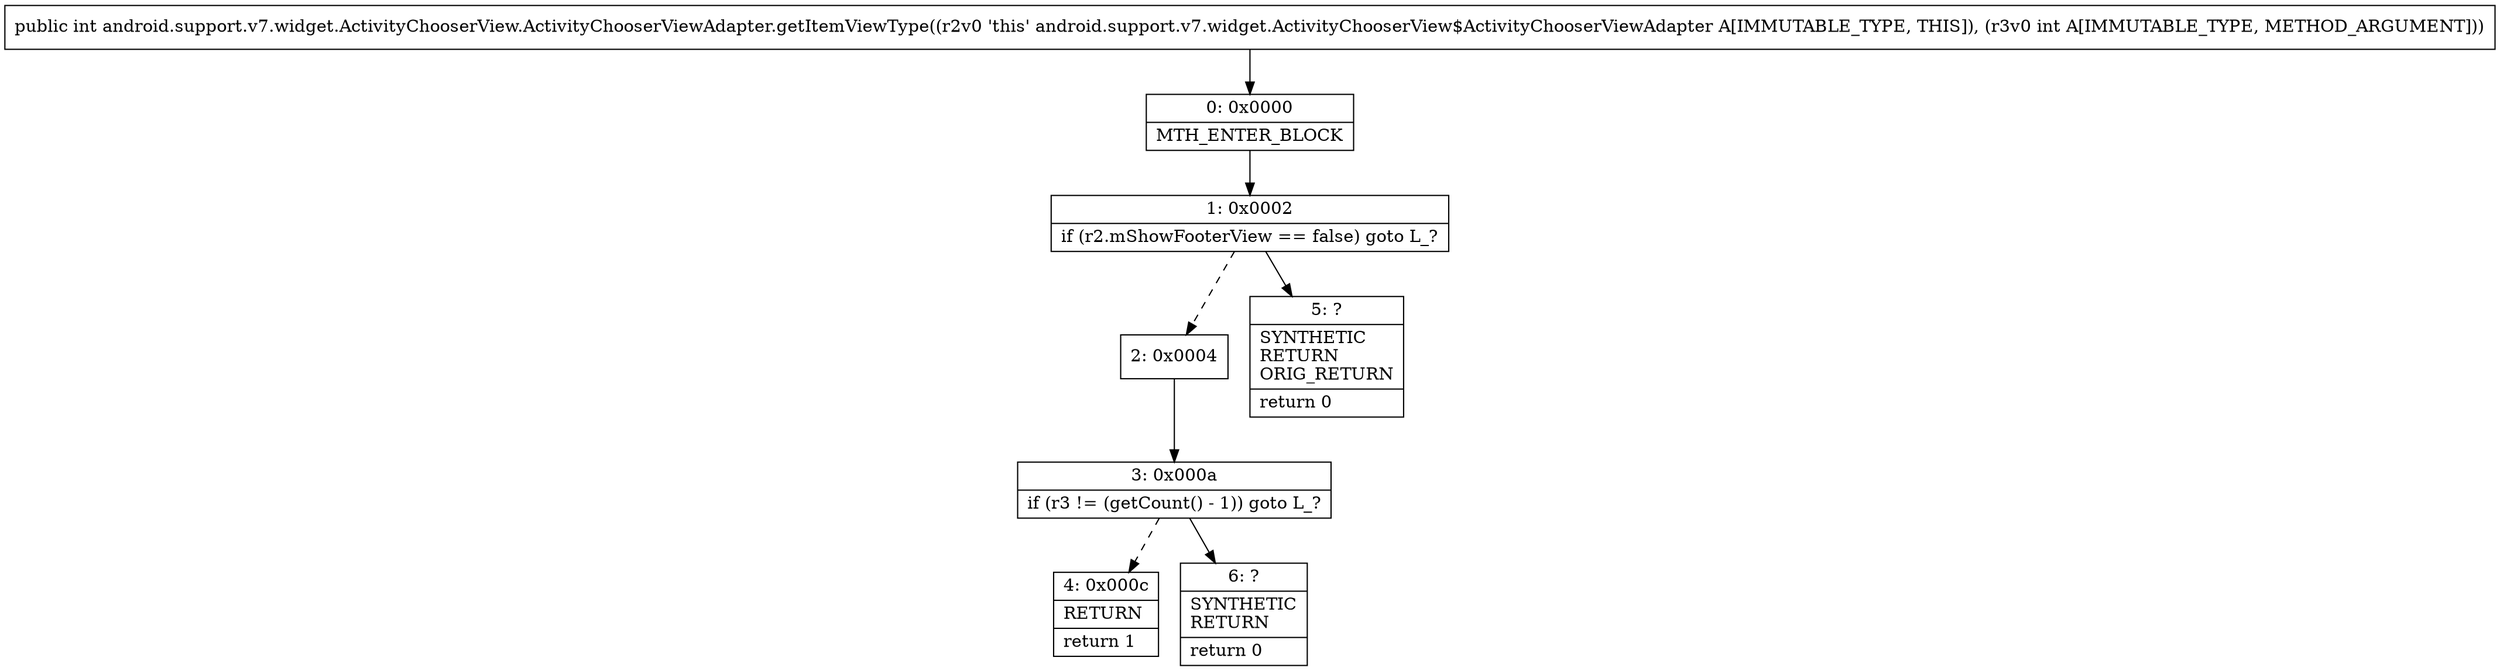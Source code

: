 digraph "CFG forandroid.support.v7.widget.ActivityChooserView.ActivityChooserViewAdapter.getItemViewType(I)I" {
Node_0 [shape=record,label="{0\:\ 0x0000|MTH_ENTER_BLOCK\l}"];
Node_1 [shape=record,label="{1\:\ 0x0002|if (r2.mShowFooterView == false) goto L_?\l}"];
Node_2 [shape=record,label="{2\:\ 0x0004}"];
Node_3 [shape=record,label="{3\:\ 0x000a|if (r3 != (getCount() \- 1)) goto L_?\l}"];
Node_4 [shape=record,label="{4\:\ 0x000c|RETURN\l|return 1\l}"];
Node_5 [shape=record,label="{5\:\ ?|SYNTHETIC\lRETURN\lORIG_RETURN\l|return 0\l}"];
Node_6 [shape=record,label="{6\:\ ?|SYNTHETIC\lRETURN\l|return 0\l}"];
MethodNode[shape=record,label="{public int android.support.v7.widget.ActivityChooserView.ActivityChooserViewAdapter.getItemViewType((r2v0 'this' android.support.v7.widget.ActivityChooserView$ActivityChooserViewAdapter A[IMMUTABLE_TYPE, THIS]), (r3v0 int A[IMMUTABLE_TYPE, METHOD_ARGUMENT])) }"];
MethodNode -> Node_0;
Node_0 -> Node_1;
Node_1 -> Node_2[style=dashed];
Node_1 -> Node_5;
Node_2 -> Node_3;
Node_3 -> Node_4[style=dashed];
Node_3 -> Node_6;
}

